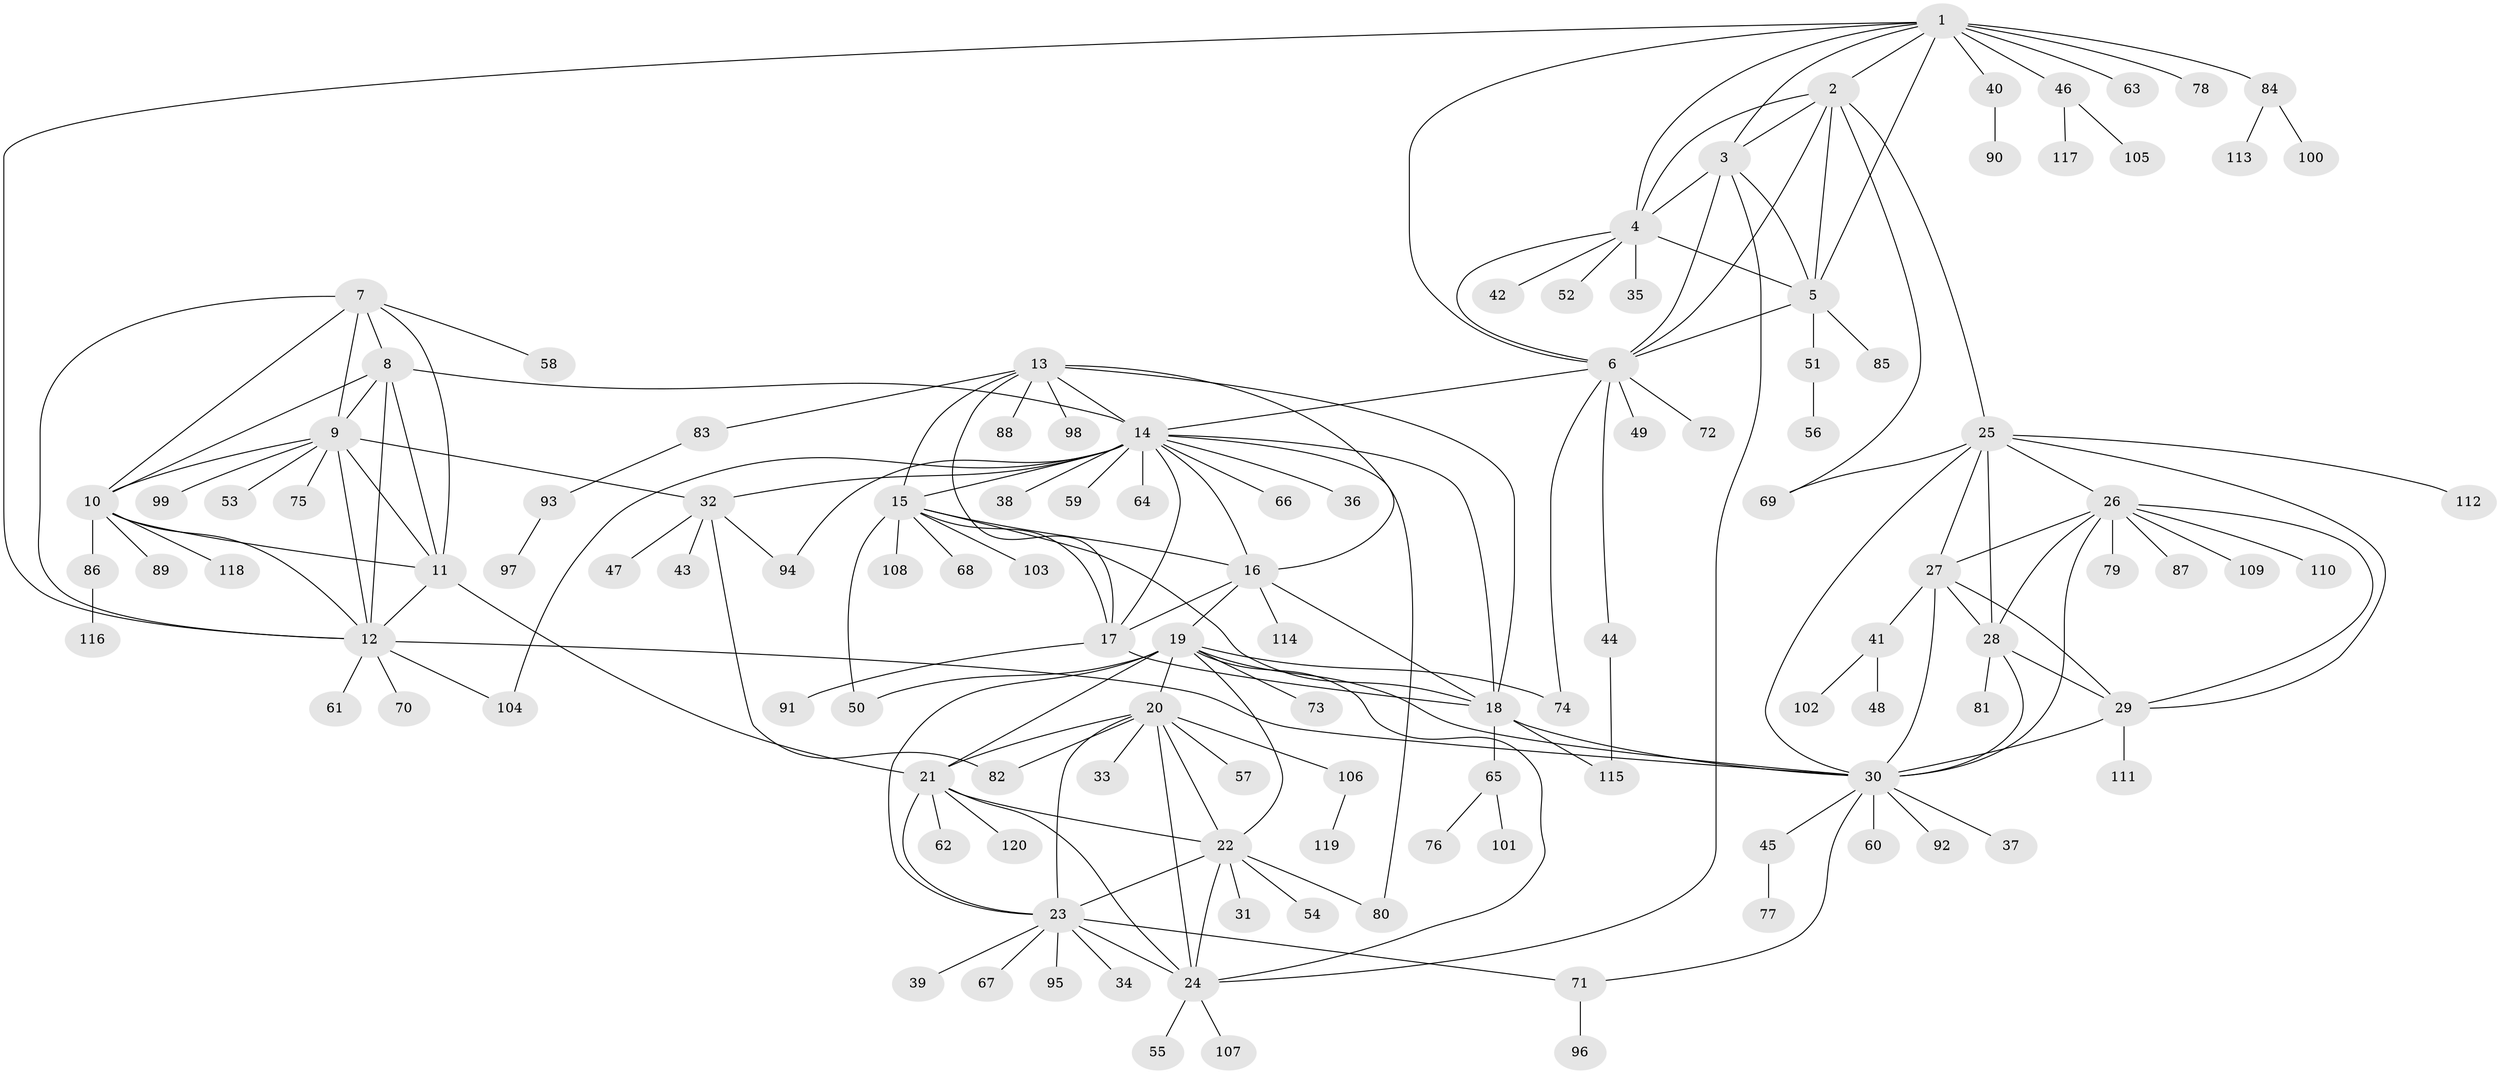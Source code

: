 // Generated by graph-tools (version 1.1) at 2025/54/03/09/25 04:54:24]
// undirected, 120 vertices, 185 edges
graph export_dot {
graph [start="1"]
  node [color=gray90,style=filled];
  1;
  2;
  3;
  4;
  5;
  6;
  7;
  8;
  9;
  10;
  11;
  12;
  13;
  14;
  15;
  16;
  17;
  18;
  19;
  20;
  21;
  22;
  23;
  24;
  25;
  26;
  27;
  28;
  29;
  30;
  31;
  32;
  33;
  34;
  35;
  36;
  37;
  38;
  39;
  40;
  41;
  42;
  43;
  44;
  45;
  46;
  47;
  48;
  49;
  50;
  51;
  52;
  53;
  54;
  55;
  56;
  57;
  58;
  59;
  60;
  61;
  62;
  63;
  64;
  65;
  66;
  67;
  68;
  69;
  70;
  71;
  72;
  73;
  74;
  75;
  76;
  77;
  78;
  79;
  80;
  81;
  82;
  83;
  84;
  85;
  86;
  87;
  88;
  89;
  90;
  91;
  92;
  93;
  94;
  95;
  96;
  97;
  98;
  99;
  100;
  101;
  102;
  103;
  104;
  105;
  106;
  107;
  108;
  109;
  110;
  111;
  112;
  113;
  114;
  115;
  116;
  117;
  118;
  119;
  120;
  1 -- 2;
  1 -- 3;
  1 -- 4;
  1 -- 5;
  1 -- 6;
  1 -- 12;
  1 -- 40;
  1 -- 46;
  1 -- 63;
  1 -- 78;
  1 -- 84;
  2 -- 3;
  2 -- 4;
  2 -- 5;
  2 -- 6;
  2 -- 25;
  2 -- 69;
  3 -- 4;
  3 -- 5;
  3 -- 6;
  3 -- 24;
  4 -- 5;
  4 -- 6;
  4 -- 35;
  4 -- 42;
  4 -- 52;
  5 -- 6;
  5 -- 51;
  5 -- 85;
  6 -- 14;
  6 -- 44;
  6 -- 49;
  6 -- 72;
  6 -- 74;
  7 -- 8;
  7 -- 9;
  7 -- 10;
  7 -- 11;
  7 -- 12;
  7 -- 58;
  8 -- 9;
  8 -- 10;
  8 -- 11;
  8 -- 12;
  8 -- 14;
  9 -- 10;
  9 -- 11;
  9 -- 12;
  9 -- 32;
  9 -- 53;
  9 -- 75;
  9 -- 99;
  10 -- 11;
  10 -- 12;
  10 -- 86;
  10 -- 89;
  10 -- 118;
  11 -- 12;
  11 -- 21;
  12 -- 30;
  12 -- 61;
  12 -- 70;
  12 -- 104;
  13 -- 14;
  13 -- 15;
  13 -- 16;
  13 -- 17;
  13 -- 18;
  13 -- 83;
  13 -- 88;
  13 -- 98;
  14 -- 15;
  14 -- 16;
  14 -- 17;
  14 -- 18;
  14 -- 32;
  14 -- 36;
  14 -- 38;
  14 -- 59;
  14 -- 64;
  14 -- 66;
  14 -- 80;
  14 -- 94;
  14 -- 104;
  15 -- 16;
  15 -- 17;
  15 -- 18;
  15 -- 50;
  15 -- 68;
  15 -- 103;
  15 -- 108;
  16 -- 17;
  16 -- 18;
  16 -- 19;
  16 -- 114;
  17 -- 18;
  17 -- 91;
  18 -- 30;
  18 -- 65;
  18 -- 115;
  19 -- 20;
  19 -- 21;
  19 -- 22;
  19 -- 23;
  19 -- 24;
  19 -- 30;
  19 -- 50;
  19 -- 73;
  19 -- 74;
  20 -- 21;
  20 -- 22;
  20 -- 23;
  20 -- 24;
  20 -- 33;
  20 -- 57;
  20 -- 82;
  20 -- 106;
  21 -- 22;
  21 -- 23;
  21 -- 24;
  21 -- 62;
  21 -- 120;
  22 -- 23;
  22 -- 24;
  22 -- 31;
  22 -- 54;
  22 -- 80;
  23 -- 24;
  23 -- 34;
  23 -- 39;
  23 -- 67;
  23 -- 71;
  23 -- 95;
  24 -- 55;
  24 -- 107;
  25 -- 26;
  25 -- 27;
  25 -- 28;
  25 -- 29;
  25 -- 30;
  25 -- 69;
  25 -- 112;
  26 -- 27;
  26 -- 28;
  26 -- 29;
  26 -- 30;
  26 -- 79;
  26 -- 87;
  26 -- 109;
  26 -- 110;
  27 -- 28;
  27 -- 29;
  27 -- 30;
  27 -- 41;
  28 -- 29;
  28 -- 30;
  28 -- 81;
  29 -- 30;
  29 -- 111;
  30 -- 37;
  30 -- 45;
  30 -- 60;
  30 -- 71;
  30 -- 92;
  32 -- 43;
  32 -- 47;
  32 -- 82;
  32 -- 94;
  40 -- 90;
  41 -- 48;
  41 -- 102;
  44 -- 115;
  45 -- 77;
  46 -- 105;
  46 -- 117;
  51 -- 56;
  65 -- 76;
  65 -- 101;
  71 -- 96;
  83 -- 93;
  84 -- 100;
  84 -- 113;
  86 -- 116;
  93 -- 97;
  106 -- 119;
}
